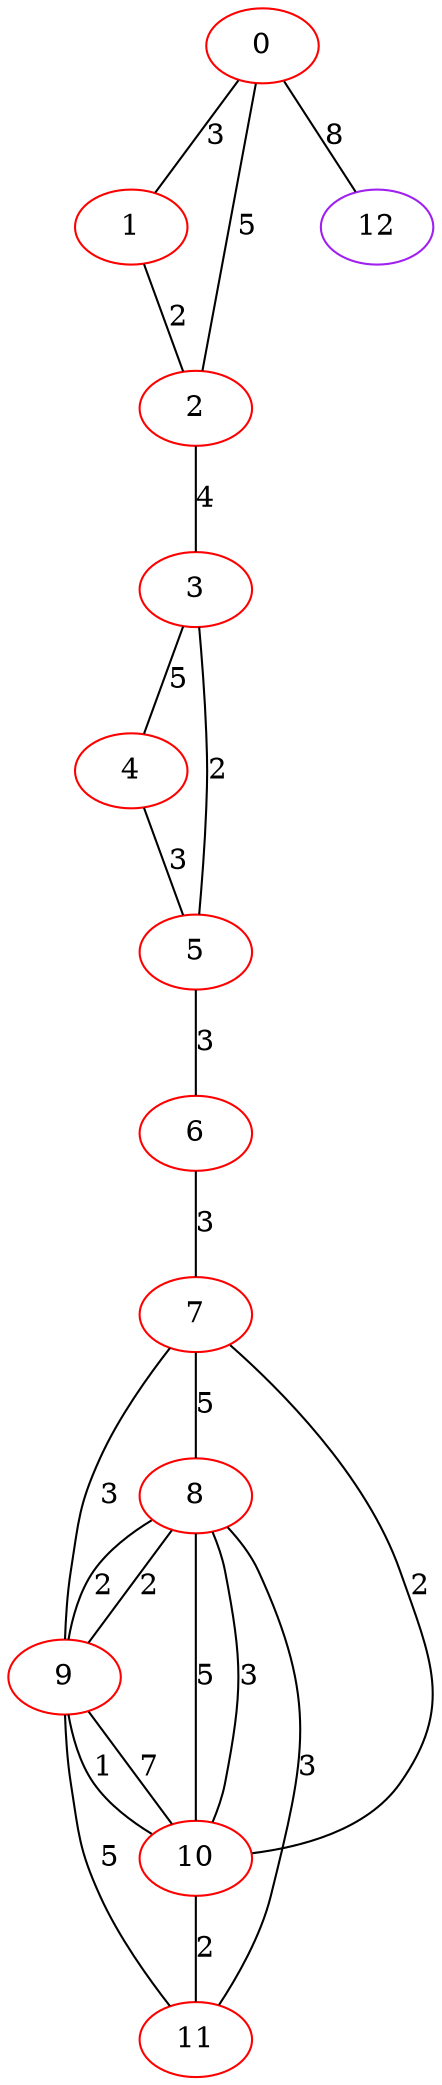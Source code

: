 graph "" {
0 [color=red, weight=1];
1 [color=red, weight=1];
2 [color=red, weight=1];
3 [color=red, weight=1];
4 [color=red, weight=1];
5 [color=red, weight=1];
6 [color=red, weight=1];
7 [color=red, weight=1];
8 [color=red, weight=1];
9 [color=red, weight=1];
10 [color=red, weight=1];
11 [color=red, weight=1];
12 [color=purple, weight=4];
0 -- 1  [key=0, label=3];
0 -- 2  [key=0, label=5];
0 -- 12  [key=0, label=8];
1 -- 2  [key=0, label=2];
2 -- 3  [key=0, label=4];
3 -- 4  [key=0, label=5];
3 -- 5  [key=0, label=2];
4 -- 5  [key=0, label=3];
5 -- 6  [key=0, label=3];
6 -- 7  [key=0, label=3];
7 -- 8  [key=0, label=5];
7 -- 9  [key=0, label=3];
7 -- 10  [key=0, label=2];
8 -- 9  [key=0, label=2];
8 -- 9  [key=1, label=2];
8 -- 10  [key=0, label=5];
8 -- 10  [key=1, label=3];
8 -- 11  [key=0, label=3];
9 -- 10  [key=0, label=7];
9 -- 10  [key=1, label=1];
9 -- 11  [key=0, label=5];
10 -- 11  [key=0, label=2];
}
